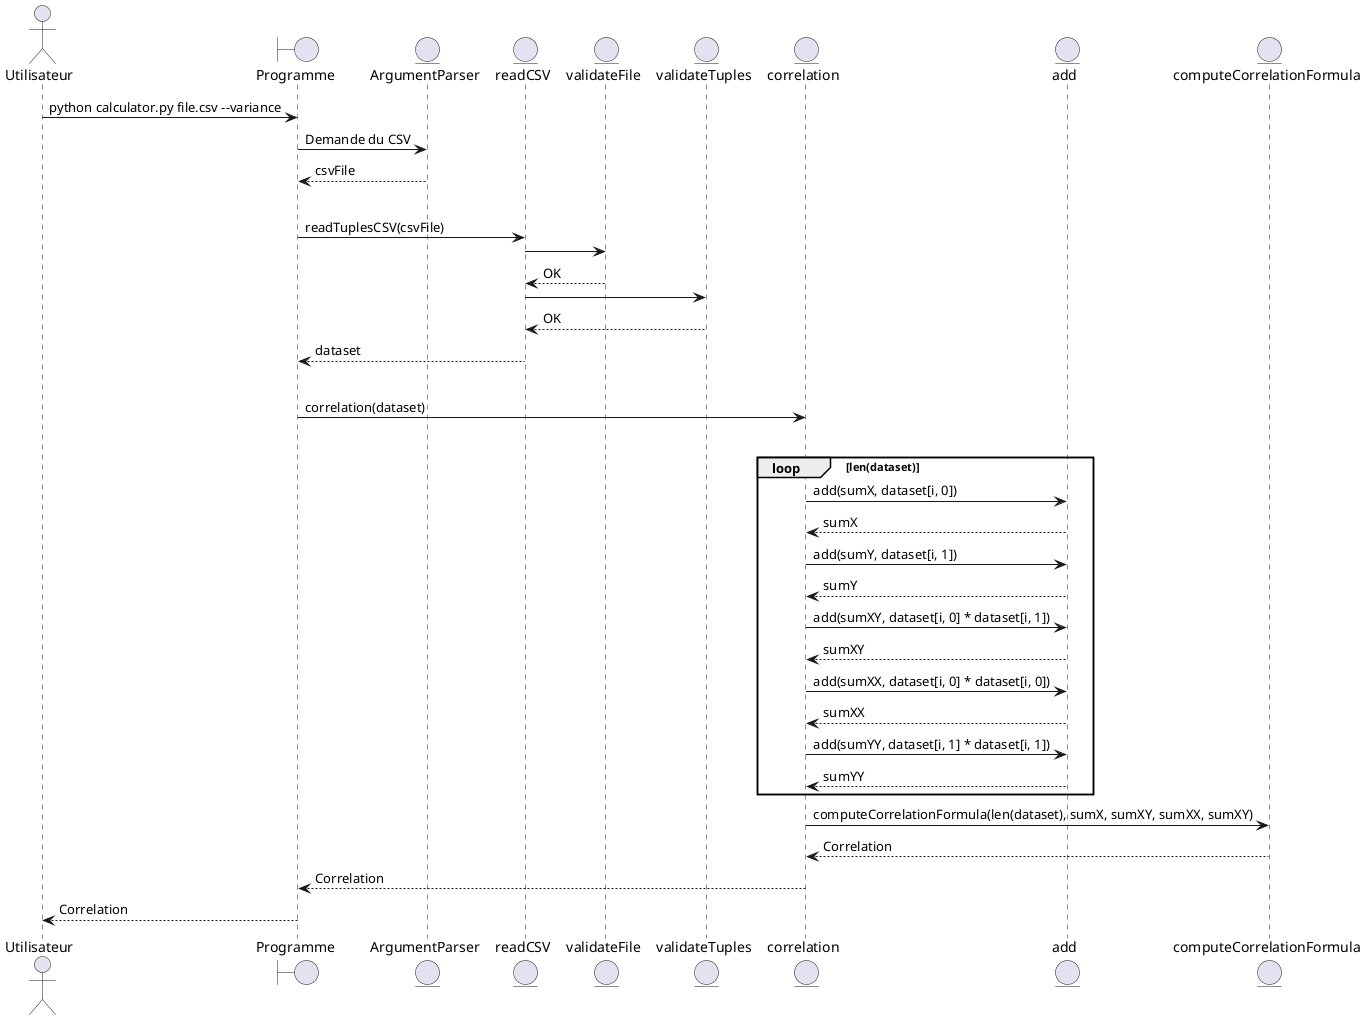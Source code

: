 @startuml
actor Utilisateur
boundary Programme
entity ArgumentParser
entity readCSV
entity validateFile
entity validateTuples
entity correlation
entity add
entity computeCorrelationFormula

Utilisateur -> Programme : python calculator.py file.csv --variance
Programme -> ArgumentParser : Demande du CSV
Programme <-- ArgumentParser : csvFile
|||
Programme -> readCSV : readTuplesCSV(csvFile)
readCSV -> validateFile
readCSV <-- validateFile : OK
readCSV -> validateTuples
readCSV <-- validateTuples : OK
Programme <-- readCSV : dataset
|||
Programme -> correlation : correlation(dataset) 
|||
loop len(dataset)
  correlation -> add : add(sumX, dataset[i, 0])
  correlation <-- add : sumX

  correlation -> add : add(sumY, dataset[i, 1])
  correlation <-- add : sumY

  correlation -> add : add(sumXY, dataset[i, 0] * dataset[i, 1])
  correlation <-- add : sumXY

  correlation -> add : add(sumXX, dataset[i, 0] * dataset[i, 0])
  correlation <-- add : sumXX

  correlation -> add : add(sumYY, dataset[i, 1] * dataset[i, 1])
  correlation <-- add : sumYY
  end
correlation -> computeCorrelationFormula : computeCorrelationFormula(len(dataset), sumX, sumXY, sumXX, sumXY)
correlation <-- computeCorrelationFormula : Correlation

Programme <-- correlation : Correlation

Utilisateur <-- Programme : Correlation
@enduml